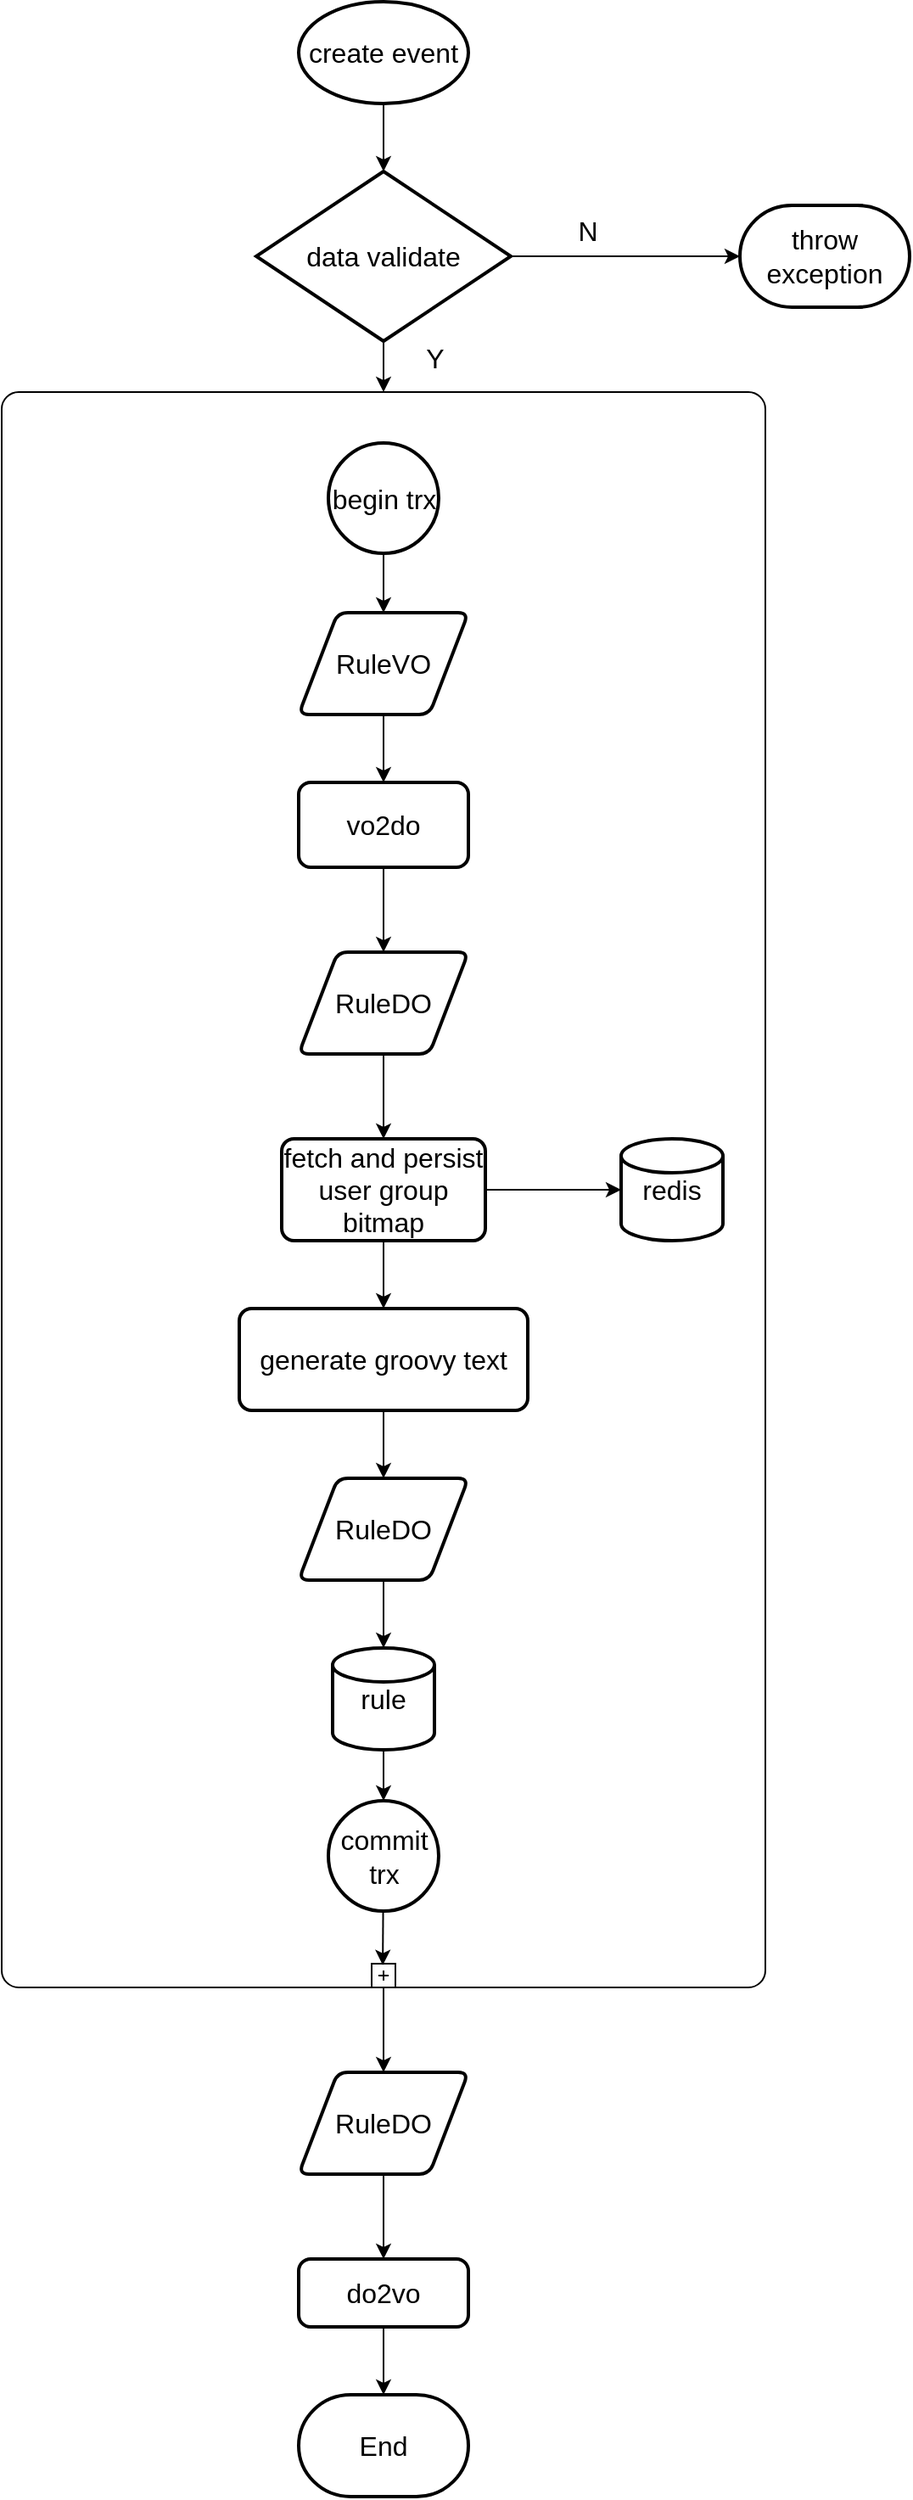 <mxfile version="20.5.3" type="github">
  <diagram id="C5RBs43oDa-KdzZeNtuy" name="Page-1">
    <mxGraphModel dx="1426" dy="793" grid="1" gridSize="10" guides="1" tooltips="1" connect="1" arrows="1" fold="1" page="1" pageScale="1" pageWidth="3300" pageHeight="4681" math="0" shadow="0">
      <root>
        <mxCell id="WIyWlLk6GJQsqaUBKTNV-0" />
        <mxCell id="WIyWlLk6GJQsqaUBKTNV-1" parent="WIyWlLk6GJQsqaUBKTNV-0" />
        <mxCell id="fS0RfPB_zb-3uNbmco2U-18" style="rounded=0;orthogonalLoop=1;jettySize=auto;html=1;entryX=0.5;entryY=0;entryDx=0;entryDy=0;entryPerimeter=0;" parent="WIyWlLk6GJQsqaUBKTNV-1" source="fS0RfPB_zb-3uNbmco2U-16" target="fS0RfPB_zb-3uNbmco2U-17" edge="1">
          <mxGeometry relative="1" as="geometry" />
        </mxCell>
        <mxCell id="fS0RfPB_zb-3uNbmco2U-16" value="create event" style="strokeWidth=2;html=1;shape=mxgraph.flowchart.start_1;whiteSpace=wrap;fontSize=16;" parent="WIyWlLk6GJQsqaUBKTNV-1" vertex="1">
          <mxGeometry x="670" y="140" width="100" height="60" as="geometry" />
        </mxCell>
        <mxCell id="fS0RfPB_zb-3uNbmco2U-20" style="edgeStyle=orthogonalEdgeStyle;rounded=0;orthogonalLoop=1;jettySize=auto;html=1;entryX=0;entryY=0.5;entryDx=0;entryDy=0;entryPerimeter=0;" parent="WIyWlLk6GJQsqaUBKTNV-1" source="fS0RfPB_zb-3uNbmco2U-17" target="Y9BzoArV1n4RT0-dLKw4-0" edge="1">
          <mxGeometry relative="1" as="geometry">
            <mxPoint x="920" y="290" as="targetPoint" />
          </mxGeometry>
        </mxCell>
        <mxCell id="fS0RfPB_zb-3uNbmco2U-85" style="rounded=0;orthogonalLoop=1;jettySize=auto;html=1;entryX=0.5;entryY=0;entryDx=0;entryDy=0;entryPerimeter=0;fontSize=16;targetPerimeterSpacing=0;" parent="WIyWlLk6GJQsqaUBKTNV-1" source="fS0RfPB_zb-3uNbmco2U-17" target="fS0RfPB_zb-3uNbmco2U-24" edge="1">
          <mxGeometry relative="1" as="geometry" />
        </mxCell>
        <mxCell id="fS0RfPB_zb-3uNbmco2U-17" value="data validate" style="strokeWidth=2;html=1;shape=mxgraph.flowchart.decision;whiteSpace=wrap;fontSize=16;" parent="WIyWlLk6GJQsqaUBKTNV-1" vertex="1">
          <mxGeometry x="645" y="240" width="150" height="100" as="geometry" />
        </mxCell>
        <mxCell id="fS0RfPB_zb-3uNbmco2U-21" value="N" style="text;html=1;align=center;verticalAlign=middle;resizable=0;points=[];autosize=1;strokeColor=none;fillColor=none;fontSize=16;" parent="WIyWlLk6GJQsqaUBKTNV-1" vertex="1">
          <mxGeometry x="820" y="260" width="40" height="30" as="geometry" />
        </mxCell>
        <mxCell id="fS0RfPB_zb-3uNbmco2U-89" style="edgeStyle=none;rounded=0;orthogonalLoop=1;jettySize=auto;html=1;entryX=0.5;entryY=0;entryDx=0;entryDy=0;fontSize=16;targetPerimeterSpacing=0;" parent="WIyWlLk6GJQsqaUBKTNV-1" source="fS0RfPB_zb-3uNbmco2U-24" target="fS0RfPB_zb-3uNbmco2U-88" edge="1">
          <mxGeometry relative="1" as="geometry" />
        </mxCell>
        <mxCell id="hDSJZl-OeeHs49ADf9ct-0" style="edgeStyle=orthogonalEdgeStyle;rounded=0;orthogonalLoop=1;jettySize=auto;html=1;exitX=0.5;exitY=0;exitDx=0;exitDy=0;exitPerimeter=0;entryX=0.5;entryY=0;entryDx=0;entryDy=0;entryPerimeter=0;" parent="WIyWlLk6GJQsqaUBKTNV-1" source="fS0RfPB_zb-3uNbmco2U-24" target="fS0RfPB_zb-3uNbmco2U-35" edge="1">
          <mxGeometry relative="1" as="geometry" />
        </mxCell>
        <mxCell id="fS0RfPB_zb-3uNbmco2U-24" value="" style="points=[[0.25,0,0],[0.5,0,0],[0.75,0,0],[1,0.25,0],[1,0.5,0],[1,0.75,0],[0.75,1,0],[0.5,1,0],[0.25,1,0],[0,0.75,0],[0,0.5,0],[0,0.25,0]];shape=mxgraph.bpmn.task;whiteSpace=wrap;rectStyle=rounded;size=10;html=1;taskMarker=abstract;isLoopSub=1;fontSize=16;movable=1;resizable=1;rotatable=1;deletable=1;editable=1;connectable=1;" parent="WIyWlLk6GJQsqaUBKTNV-1" vertex="1">
          <mxGeometry x="495" y="370" width="450" height="940" as="geometry" />
        </mxCell>
        <mxCell id="fS0RfPB_zb-3uNbmco2U-58" style="edgeStyle=orthogonalEdgeStyle;rounded=0;orthogonalLoop=1;jettySize=auto;html=1;entryX=0.5;entryY=0;entryDx=0;entryDy=0;fontSize=16;" parent="WIyWlLk6GJQsqaUBKTNV-1" source="fS0RfPB_zb-3uNbmco2U-25" target="fS0RfPB_zb-3uNbmco2U-57" edge="1">
          <mxGeometry relative="1" as="geometry" />
        </mxCell>
        <mxCell id="fS0RfPB_zb-3uNbmco2U-25" value="vo2do" style="rounded=1;whiteSpace=wrap;html=1;absoluteArcSize=1;arcSize=14;strokeWidth=2;fontSize=16;" parent="WIyWlLk6GJQsqaUBKTNV-1" vertex="1">
          <mxGeometry x="670" y="600" width="100" height="50" as="geometry" />
        </mxCell>
        <mxCell id="fS0RfPB_zb-3uNbmco2U-37" style="edgeStyle=orthogonalEdgeStyle;rounded=0;orthogonalLoop=1;jettySize=auto;html=1;fontSize=16;" parent="WIyWlLk6GJQsqaUBKTNV-1" source="fS0RfPB_zb-3uNbmco2U-32" target="fS0RfPB_zb-3uNbmco2U-25" edge="1">
          <mxGeometry relative="1" as="geometry" />
        </mxCell>
        <mxCell id="fS0RfPB_zb-3uNbmco2U-32" value="RuleVO" style="shape=parallelogram;html=1;strokeWidth=2;perimeter=parallelogramPerimeter;whiteSpace=wrap;rounded=1;arcSize=12;size=0.23;fontSize=16;" parent="WIyWlLk6GJQsqaUBKTNV-1" vertex="1">
          <mxGeometry x="670" y="500" width="100" height="60" as="geometry" />
        </mxCell>
        <mxCell id="fS0RfPB_zb-3uNbmco2U-36" style="edgeStyle=orthogonalEdgeStyle;rounded=0;orthogonalLoop=1;jettySize=auto;html=1;exitX=0.5;exitY=1;exitDx=0;exitDy=0;exitPerimeter=0;entryX=0.5;entryY=0;entryDx=0;entryDy=0;fontSize=16;" parent="WIyWlLk6GJQsqaUBKTNV-1" source="fS0RfPB_zb-3uNbmco2U-35" target="fS0RfPB_zb-3uNbmco2U-32" edge="1">
          <mxGeometry relative="1" as="geometry" />
        </mxCell>
        <mxCell id="fS0RfPB_zb-3uNbmco2U-35" value="begin trx" style="strokeWidth=2;html=1;shape=mxgraph.flowchart.start_2;whiteSpace=wrap;fontSize=16;" parent="WIyWlLk6GJQsqaUBKTNV-1" vertex="1">
          <mxGeometry x="687.5" y="400" width="65" height="65" as="geometry" />
        </mxCell>
        <mxCell id="fS0RfPB_zb-3uNbmco2U-62" value="" style="edgeStyle=orthogonalEdgeStyle;rounded=0;orthogonalLoop=1;jettySize=auto;html=1;fontSize=16;" parent="WIyWlLk6GJQsqaUBKTNV-1" source="fS0RfPB_zb-3uNbmco2U-57" target="fS0RfPB_zb-3uNbmco2U-61" edge="1">
          <mxGeometry relative="1" as="geometry" />
        </mxCell>
        <mxCell id="fS0RfPB_zb-3uNbmco2U-57" value="RuleDO" style="shape=parallelogram;html=1;strokeWidth=2;perimeter=parallelogramPerimeter;whiteSpace=wrap;rounded=1;arcSize=12;size=0.23;fontSize=16;" parent="WIyWlLk6GJQsqaUBKTNV-1" vertex="1">
          <mxGeometry x="670" y="700" width="100" height="60" as="geometry" />
        </mxCell>
        <mxCell id="fS0RfPB_zb-3uNbmco2U-65" value="" style="edgeStyle=orthogonalEdgeStyle;rounded=0;orthogonalLoop=1;jettySize=auto;html=1;fontSize=16;" parent="WIyWlLk6GJQsqaUBKTNV-1" source="fS0RfPB_zb-3uNbmco2U-61" target="fS0RfPB_zb-3uNbmco2U-64" edge="1">
          <mxGeometry relative="1" as="geometry" />
        </mxCell>
        <mxCell id="fS0RfPB_zb-3uNbmco2U-69" style="edgeStyle=orthogonalEdgeStyle;rounded=0;orthogonalLoop=1;jettySize=auto;html=1;fontSize=16;" parent="WIyWlLk6GJQsqaUBKTNV-1" source="fS0RfPB_zb-3uNbmco2U-61" target="fS0RfPB_zb-3uNbmco2U-66" edge="1">
          <mxGeometry relative="1" as="geometry" />
        </mxCell>
        <mxCell id="fS0RfPB_zb-3uNbmco2U-61" value="fetch and persist user group bitmap" style="whiteSpace=wrap;html=1;fontSize=16;strokeWidth=2;rounded=1;arcSize=12;" parent="WIyWlLk6GJQsqaUBKTNV-1" vertex="1">
          <mxGeometry x="660" y="810" width="120" height="60" as="geometry" />
        </mxCell>
        <mxCell id="fS0RfPB_zb-3uNbmco2U-71" style="edgeStyle=orthogonalEdgeStyle;rounded=0;orthogonalLoop=1;jettySize=auto;html=1;entryX=0.5;entryY=0;entryDx=0;entryDy=0;fontSize=16;" parent="WIyWlLk6GJQsqaUBKTNV-1" source="fS0RfPB_zb-3uNbmco2U-64" target="fS0RfPB_zb-3uNbmco2U-70" edge="1">
          <mxGeometry relative="1" as="geometry" />
        </mxCell>
        <mxCell id="fS0RfPB_zb-3uNbmco2U-64" value="generate groovy text" style="whiteSpace=wrap;html=1;fontSize=16;strokeWidth=2;rounded=1;arcSize=12;" parent="WIyWlLk6GJQsqaUBKTNV-1" vertex="1">
          <mxGeometry x="635" y="910" width="170" height="60" as="geometry" />
        </mxCell>
        <mxCell id="fS0RfPB_zb-3uNbmco2U-66" value="redis" style="strokeWidth=2;html=1;shape=mxgraph.flowchart.database;whiteSpace=wrap;fontSize=16;" parent="WIyWlLk6GJQsqaUBKTNV-1" vertex="1">
          <mxGeometry x="860" y="810" width="60" height="60" as="geometry" />
        </mxCell>
        <mxCell id="fS0RfPB_zb-3uNbmco2U-74" style="edgeStyle=orthogonalEdgeStyle;rounded=0;orthogonalLoop=1;jettySize=auto;html=1;entryX=0.5;entryY=0;entryDx=0;entryDy=0;entryPerimeter=0;fontSize=16;" parent="WIyWlLk6GJQsqaUBKTNV-1" source="fS0RfPB_zb-3uNbmco2U-70" target="fS0RfPB_zb-3uNbmco2U-72" edge="1">
          <mxGeometry relative="1" as="geometry" />
        </mxCell>
        <mxCell id="fS0RfPB_zb-3uNbmco2U-70" value="RuleDO" style="shape=parallelogram;html=1;strokeWidth=2;perimeter=parallelogramPerimeter;whiteSpace=wrap;rounded=1;arcSize=12;size=0.23;fontSize=16;" parent="WIyWlLk6GJQsqaUBKTNV-1" vertex="1">
          <mxGeometry x="670" y="1010" width="100" height="60" as="geometry" />
        </mxCell>
        <mxCell id="fS0RfPB_zb-3uNbmco2U-82" style="edgeStyle=none;rounded=0;orthogonalLoop=1;jettySize=auto;html=1;entryX=0.5;entryY=0;entryDx=0;entryDy=0;entryPerimeter=0;fontSize=16;" parent="WIyWlLk6GJQsqaUBKTNV-1" source="fS0RfPB_zb-3uNbmco2U-72" target="fS0RfPB_zb-3uNbmco2U-81" edge="1">
          <mxGeometry relative="1" as="geometry" />
        </mxCell>
        <mxCell id="fS0RfPB_zb-3uNbmco2U-72" value="rule" style="strokeWidth=2;html=1;shape=mxgraph.flowchart.database;whiteSpace=wrap;fontSize=16;" parent="WIyWlLk6GJQsqaUBKTNV-1" vertex="1">
          <mxGeometry x="690" y="1110" width="60" height="60" as="geometry" />
        </mxCell>
        <mxCell id="fS0RfPB_zb-3uNbmco2U-83" style="edgeStyle=none;rounded=0;orthogonalLoop=1;jettySize=auto;html=1;entryX=0.499;entryY=0.986;entryDx=0;entryDy=0;entryPerimeter=0;fontSize=16;" parent="WIyWlLk6GJQsqaUBKTNV-1" source="fS0RfPB_zb-3uNbmco2U-81" target="fS0RfPB_zb-3uNbmco2U-24" edge="1">
          <mxGeometry relative="1" as="geometry" />
        </mxCell>
        <mxCell id="fS0RfPB_zb-3uNbmco2U-81" value="commit trx" style="strokeWidth=2;html=1;shape=mxgraph.flowchart.start_2;whiteSpace=wrap;fontSize=16;" parent="WIyWlLk6GJQsqaUBKTNV-1" vertex="1">
          <mxGeometry x="687.5" y="1200" width="65" height="65" as="geometry" />
        </mxCell>
        <mxCell id="fS0RfPB_zb-3uNbmco2U-87" value="Y" style="text;html=1;align=center;verticalAlign=middle;resizable=0;points=[];autosize=1;strokeColor=none;fillColor=none;fontSize=16;" parent="WIyWlLk6GJQsqaUBKTNV-1" vertex="1">
          <mxGeometry x="735" y="335" width="30" height="30" as="geometry" />
        </mxCell>
        <mxCell id="fS0RfPB_zb-3uNbmco2U-91" style="edgeStyle=none;rounded=0;orthogonalLoop=1;jettySize=auto;html=1;entryX=0.5;entryY=0;entryDx=0;entryDy=0;fontSize=16;targetPerimeterSpacing=0;" parent="WIyWlLk6GJQsqaUBKTNV-1" source="fS0RfPB_zb-3uNbmco2U-88" target="fS0RfPB_zb-3uNbmco2U-90" edge="1">
          <mxGeometry relative="1" as="geometry" />
        </mxCell>
        <mxCell id="fS0RfPB_zb-3uNbmco2U-88" value="RuleDO" style="shape=parallelogram;html=1;strokeWidth=2;perimeter=parallelogramPerimeter;whiteSpace=wrap;rounded=1;arcSize=12;size=0.23;fontSize=16;" parent="WIyWlLk6GJQsqaUBKTNV-1" vertex="1">
          <mxGeometry x="670" y="1360" width="100" height="60" as="geometry" />
        </mxCell>
        <mxCell id="fS0RfPB_zb-3uNbmco2U-93" style="edgeStyle=none;rounded=0;orthogonalLoop=1;jettySize=auto;html=1;entryX=0.5;entryY=0;entryDx=0;entryDy=0;entryPerimeter=0;fontSize=16;targetPerimeterSpacing=0;" parent="WIyWlLk6GJQsqaUBKTNV-1" source="fS0RfPB_zb-3uNbmco2U-90" target="Y9BzoArV1n4RT0-dLKw4-1" edge="1">
          <mxGeometry relative="1" as="geometry">
            <mxPoint x="720" y="1550" as="targetPoint" />
          </mxGeometry>
        </mxCell>
        <mxCell id="fS0RfPB_zb-3uNbmco2U-90" value="do2vo" style="rounded=1;whiteSpace=wrap;html=1;absoluteArcSize=1;arcSize=14;strokeWidth=2;fontSize=16;" parent="WIyWlLk6GJQsqaUBKTNV-1" vertex="1">
          <mxGeometry x="670" y="1470" width="100" height="40" as="geometry" />
        </mxCell>
        <mxCell id="Y9BzoArV1n4RT0-dLKw4-0" value="&lt;span style=&quot;font-size: 16px;&quot;&gt;throw exception&lt;/span&gt;" style="strokeWidth=2;html=1;shape=mxgraph.flowchart.terminator;whiteSpace=wrap;" vertex="1" parent="WIyWlLk6GJQsqaUBKTNV-1">
          <mxGeometry x="930" y="260" width="100" height="60" as="geometry" />
        </mxCell>
        <mxCell id="Y9BzoArV1n4RT0-dLKw4-1" value="End" style="strokeWidth=2;html=1;shape=mxgraph.flowchart.terminator;whiteSpace=wrap;fontSize=16;" vertex="1" parent="WIyWlLk6GJQsqaUBKTNV-1">
          <mxGeometry x="670" y="1550" width="100" height="60" as="geometry" />
        </mxCell>
      </root>
    </mxGraphModel>
  </diagram>
</mxfile>
